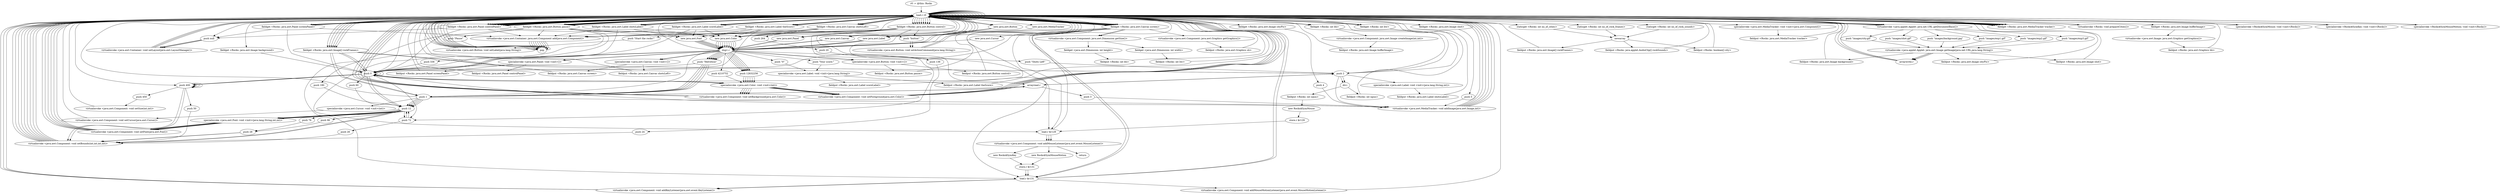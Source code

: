 digraph "" {
    "r0 := @this: Rocks"
    "load.r r0"
    "r0 := @this: Rocks"->"load.r r0";
    "push null"
    "load.r r0"->"push null";
    "virtualinvoke <java.awt.Container: void setLayout(java.awt.LayoutManager)>"
    "push null"->"virtualinvoke <java.awt.Container: void setLayout(java.awt.LayoutManager)>";
    "virtualinvoke <java.awt.Container: void setLayout(java.awt.LayoutManager)>"->"load.r r0";
    "push 400"
    "load.r r0"->"push 400";
    "push 450"
    "push 400"->"push 450";
    "virtualinvoke <java.awt.Component: void setSize(int,int)>"
    "push 450"->"virtualinvoke <java.awt.Component: void setSize(int,int)>";
    "virtualinvoke <java.awt.Component: void setSize(int,int)>"->"load.r r0";
    "new java.awt.Color"
    "load.r r0"->"new java.awt.Color";
    "dup1.r"
    "new java.awt.Color"->"dup1.r";
    "push 0"
    "dup1.r"->"push 0";
    "specialinvoke <java.awt.Color: void <init>(int)>"
    "push 0"->"specialinvoke <java.awt.Color: void <init>(int)>";
    "virtualinvoke <java.awt.Component: void setBackground(java.awt.Color)>"
    "specialinvoke <java.awt.Color: void <init>(int)>"->"virtualinvoke <java.awt.Component: void setBackground(java.awt.Color)>";
    "virtualinvoke <java.awt.Component: void setBackground(java.awt.Color)>"->"load.r r0";
    "new java.awt.Panel"
    "load.r r0"->"new java.awt.Panel";
    "new java.awt.Panel"->"dup1.r";
    "specialinvoke <java.awt.Panel: void <init>()>"
    "dup1.r"->"specialinvoke <java.awt.Panel: void <init>()>";
    "fieldput <Rocks: java.awt.Panel screenPanel>"
    "specialinvoke <java.awt.Panel: void <init>()>"->"fieldput <Rocks: java.awt.Panel screenPanel>";
    "fieldput <Rocks: java.awt.Panel screenPanel>"->"load.r r0";
    "fieldget <Rocks: java.awt.Panel screenPanel>"
    "load.r r0"->"fieldget <Rocks: java.awt.Panel screenPanel>";
    "fieldget <Rocks: java.awt.Panel screenPanel>"->"push null";
    "push null"->"virtualinvoke <java.awt.Container: void setLayout(java.awt.LayoutManager)>";
    "virtualinvoke <java.awt.Container: void setLayout(java.awt.LayoutManager)>"->"load.r r0";
    "load.r r0"->"fieldget <Rocks: java.awt.Panel screenPanel>";
    "fieldget <Rocks: java.awt.Panel screenPanel>"->"push 0";
    "push 0"->"push 0";
    "push 0"->"push 400";
    "push 400"->"push 400";
    "virtualinvoke <java.awt.Component: void setBounds(int,int,int,int)>"
    "push 400"->"virtualinvoke <java.awt.Component: void setBounds(int,int,int,int)>";
    "virtualinvoke <java.awt.Component: void setBounds(int,int,int,int)>"->"load.r r0";
    "load.r r0"->"load.r r0";
    "load.r r0"->"fieldget <Rocks: java.awt.Panel screenPanel>";
    "virtualinvoke <java.awt.Container: java.awt.Component add(java.awt.Component)>"
    "fieldget <Rocks: java.awt.Panel screenPanel>"->"virtualinvoke <java.awt.Container: java.awt.Component add(java.awt.Component)>";
    "pop"
    "virtualinvoke <java.awt.Container: java.awt.Component add(java.awt.Component)>"->"pop";
    "pop"->"load.r r0";
    "new java.awt.Canvas"
    "load.r r0"->"new java.awt.Canvas";
    "new java.awt.Canvas"->"dup1.r";
    "specialinvoke <java.awt.Canvas: void <init>()>"
    "dup1.r"->"specialinvoke <java.awt.Canvas: void <init>()>";
    "fieldput <Rocks: java.awt.Canvas screen>"
    "specialinvoke <java.awt.Canvas: void <init>()>"->"fieldput <Rocks: java.awt.Canvas screen>";
    "fieldput <Rocks: java.awt.Canvas screen>"->"load.r r0";
    "fieldget <Rocks: java.awt.Canvas screen>"
    "load.r r0"->"fieldget <Rocks: java.awt.Canvas screen>";
    "fieldget <Rocks: java.awt.Canvas screen>"->"push 0";
    "push 0"->"push 0";
    "push 0"->"push 400";
    "push 400"->"push 400";
    "push 400"->"virtualinvoke <java.awt.Component: void setBounds(int,int,int,int)>";
    "virtualinvoke <java.awt.Component: void setBounds(int,int,int,int)>"->"load.r r0";
    "load.r r0"->"fieldget <Rocks: java.awt.Canvas screen>";
    "fieldget <Rocks: java.awt.Canvas screen>"->"new java.awt.Color";
    "new java.awt.Color"->"dup1.r";
    "dup1.r"->"push 0";
    "push 0"->"specialinvoke <java.awt.Color: void <init>(int)>";
    "specialinvoke <java.awt.Color: void <init>(int)>"->"virtualinvoke <java.awt.Component: void setBackground(java.awt.Color)>";
    "virtualinvoke <java.awt.Component: void setBackground(java.awt.Color)>"->"load.r r0";
    "load.r r0"->"fieldget <Rocks: java.awt.Panel screenPanel>";
    "fieldget <Rocks: java.awt.Panel screenPanel>"->"load.r r0";
    "load.r r0"->"fieldget <Rocks: java.awt.Canvas screen>";
    "fieldget <Rocks: java.awt.Canvas screen>"->"virtualinvoke <java.awt.Container: java.awt.Component add(java.awt.Component)>";
    "virtualinvoke <java.awt.Container: java.awt.Component add(java.awt.Component)>"->"pop";
    "pop"->"load.r r0";
    "load.r r0"->"fieldget <Rocks: java.awt.Canvas screen>";
    "new java.awt.Cursor"
    "fieldget <Rocks: java.awt.Canvas screen>"->"new java.awt.Cursor";
    "new java.awt.Cursor"->"dup1.r";
    "push 1"
    "dup1.r"->"push 1";
    "specialinvoke <java.awt.Cursor: void <init>(int)>"
    "push 1"->"specialinvoke <java.awt.Cursor: void <init>(int)>";
    "virtualinvoke <java.awt.Component: void setCursor(java.awt.Cursor)>"
    "specialinvoke <java.awt.Cursor: void <init>(int)>"->"virtualinvoke <java.awt.Component: void setCursor(java.awt.Cursor)>";
    "virtualinvoke <java.awt.Component: void setCursor(java.awt.Cursor)>"->"load.r r0";
    "load.r r0"->"new java.awt.Panel";
    "new java.awt.Panel"->"dup1.r";
    "dup1.r"->"specialinvoke <java.awt.Panel: void <init>()>";
    "fieldput <Rocks: java.awt.Panel controlPanel>"
    "specialinvoke <java.awt.Panel: void <init>()>"->"fieldput <Rocks: java.awt.Panel controlPanel>";
    "fieldput <Rocks: java.awt.Panel controlPanel>"->"load.r r0";
    "fieldget <Rocks: java.awt.Panel controlPanel>"
    "load.r r0"->"fieldget <Rocks: java.awt.Panel controlPanel>";
    "fieldget <Rocks: java.awt.Panel controlPanel>"->"push null";
    "push null"->"virtualinvoke <java.awt.Container: void setLayout(java.awt.LayoutManager)>";
    "virtualinvoke <java.awt.Container: void setLayout(java.awt.LayoutManager)>"->"load.r r0";
    "load.r r0"->"fieldget <Rocks: java.awt.Panel controlPanel>";
    "fieldget <Rocks: java.awt.Panel controlPanel>"->"push 0";
    "push 0"->"push 400";
    "push 400"->"push 400";
    "push 50"
    "push 400"->"push 50";
    "push 50"->"virtualinvoke <java.awt.Component: void setBounds(int,int,int,int)>";
    "virtualinvoke <java.awt.Component: void setBounds(int,int,int,int)>"->"load.r r0";
    "load.r r0"->"fieldget <Rocks: java.awt.Panel controlPanel>";
    "fieldget <Rocks: java.awt.Panel controlPanel>"->"new java.awt.Color";
    "new java.awt.Color"->"dup1.r";
    "push 4210752"
    "dup1.r"->"push 4210752";
    "push 4210752"->"specialinvoke <java.awt.Color: void <init>(int)>";
    "specialinvoke <java.awt.Color: void <init>(int)>"->"virtualinvoke <java.awt.Component: void setBackground(java.awt.Color)>";
    "virtualinvoke <java.awt.Component: void setBackground(java.awt.Color)>"->"load.r r0";
    "load.r r0"->"load.r r0";
    "load.r r0"->"fieldget <Rocks: java.awt.Panel controlPanel>";
    "fieldget <Rocks: java.awt.Panel controlPanel>"->"virtualinvoke <java.awt.Container: java.awt.Component add(java.awt.Component)>";
    "virtualinvoke <java.awt.Container: java.awt.Component add(java.awt.Component)>"->"pop";
    "pop"->"load.r r0";
    "new java.awt.Label"
    "load.r r0"->"new java.awt.Label";
    "new java.awt.Label"->"dup1.r";
    "push \"Your score:\""
    "dup1.r"->"push \"Your score:\"";
    "specialinvoke <java.awt.Label: void <init>(java.lang.String)>"
    "push \"Your score:\""->"specialinvoke <java.awt.Label: void <init>(java.lang.String)>";
    "fieldput <Rocks: java.awt.Label scoreLabel>"
    "specialinvoke <java.awt.Label: void <init>(java.lang.String)>"->"fieldput <Rocks: java.awt.Label scoreLabel>";
    "fieldput <Rocks: java.awt.Label scoreLabel>"->"load.r r0";
    "fieldget <Rocks: java.awt.Label scoreLabel>"
    "load.r r0"->"fieldget <Rocks: java.awt.Label scoreLabel>";
    "fieldget <Rocks: java.awt.Label scoreLabel>"->"push 0";
    "push 0"->"push 0";
    "push 72"
    "push 0"->"push 72";
    "push 12"
    "push 72"->"push 12";
    "push 12"->"virtualinvoke <java.awt.Component: void setBounds(int,int,int,int)>";
    "virtualinvoke <java.awt.Component: void setBounds(int,int,int,int)>"->"load.r r0";
    "load.r r0"->"fieldget <Rocks: java.awt.Label scoreLabel>";
    "new java.awt.Font"
    "fieldget <Rocks: java.awt.Label scoreLabel>"->"new java.awt.Font";
    "new java.awt.Font"->"dup1.r";
    "push \"Helvetica\""
    "dup1.r"->"push \"Helvetica\"";
    "push \"Helvetica\""->"push 1";
    "push 1"->"push 12";
    "specialinvoke <java.awt.Font: void <init>(java.lang.String,int,int)>"
    "push 12"->"specialinvoke <java.awt.Font: void <init>(java.lang.String,int,int)>";
    "virtualinvoke <java.awt.Component: void setFont(java.awt.Font)>"
    "specialinvoke <java.awt.Font: void <init>(java.lang.String,int,int)>"->"virtualinvoke <java.awt.Component: void setFont(java.awt.Font)>";
    "virtualinvoke <java.awt.Component: void setFont(java.awt.Font)>"->"load.r r0";
    "load.r r0"->"fieldget <Rocks: java.awt.Label scoreLabel>";
    "fieldget <Rocks: java.awt.Label scoreLabel>"->"new java.awt.Color";
    "new java.awt.Color"->"dup1.r";
    "push 12632256"
    "dup1.r"->"push 12632256";
    "push 12632256"->"specialinvoke <java.awt.Color: void <init>(int)>";
    "virtualinvoke <java.awt.Component: void setForeground(java.awt.Color)>"
    "specialinvoke <java.awt.Color: void <init>(int)>"->"virtualinvoke <java.awt.Component: void setForeground(java.awt.Color)>";
    "virtualinvoke <java.awt.Component: void setForeground(java.awt.Color)>"->"load.r r0";
    "load.r r0"->"fieldget <Rocks: java.awt.Panel controlPanel>";
    "fieldget <Rocks: java.awt.Panel controlPanel>"->"load.r r0";
    "load.r r0"->"fieldget <Rocks: java.awt.Label scoreLabel>";
    "fieldget <Rocks: java.awt.Label scoreLabel>"->"virtualinvoke <java.awt.Container: java.awt.Component add(java.awt.Component)>";
    "virtualinvoke <java.awt.Container: java.awt.Component add(java.awt.Component)>"->"pop";
    "pop"->"load.r r0";
    "load.r r0"->"new java.awt.Label";
    "new java.awt.Label"->"dup1.r";
    "push \"0\""
    "dup1.r"->"push \"0\"";
    "push \"0\""->"specialinvoke <java.awt.Label: void <init>(java.lang.String)>";
    "fieldput <Rocks: java.awt.Label theScore>"
    "specialinvoke <java.awt.Label: void <init>(java.lang.String)>"->"fieldput <Rocks: java.awt.Label theScore>";
    "fieldput <Rocks: java.awt.Label theScore>"->"load.r r0";
    "fieldget <Rocks: java.awt.Label theScore>"
    "load.r r0"->"fieldget <Rocks: java.awt.Label theScore>";
    "fieldget <Rocks: java.awt.Label theScore>"->"push 0";
    "push 0"->"push 12";
    "push 12"->"push 72";
    "push 26"
    "push 72"->"push 26";
    "push 26"->"virtualinvoke <java.awt.Component: void setBounds(int,int,int,int)>";
    "virtualinvoke <java.awt.Component: void setBounds(int,int,int,int)>"->"load.r r0";
    "load.r r0"->"fieldget <Rocks: java.awt.Label theScore>";
    "fieldget <Rocks: java.awt.Label theScore>"->"new java.awt.Font";
    "new java.awt.Font"->"dup1.r";
    "dup1.r"->"push \"Helvetica\"";
    "push \"Helvetica\""->"push 0";
    "push 0"->"push 12";
    "push 12"->"specialinvoke <java.awt.Font: void <init>(java.lang.String,int,int)>";
    "specialinvoke <java.awt.Font: void <init>(java.lang.String,int,int)>"->"virtualinvoke <java.awt.Component: void setFont(java.awt.Font)>";
    "virtualinvoke <java.awt.Component: void setFont(java.awt.Font)>"->"load.r r0";
    "load.r r0"->"fieldget <Rocks: java.awt.Label theScore>";
    "fieldget <Rocks: java.awt.Label theScore>"->"new java.awt.Color";
    "new java.awt.Color"->"dup1.r";
    "dup1.r"->"push 12632256";
    "push 12632256"->"specialinvoke <java.awt.Color: void <init>(int)>";
    "specialinvoke <java.awt.Color: void <init>(int)>"->"virtualinvoke <java.awt.Component: void setForeground(java.awt.Color)>";
    "virtualinvoke <java.awt.Component: void setForeground(java.awt.Color)>"->"load.r r0";
    "load.r r0"->"fieldget <Rocks: java.awt.Panel controlPanel>";
    "fieldget <Rocks: java.awt.Panel controlPanel>"->"load.r r0";
    "load.r r0"->"fieldget <Rocks: java.awt.Label theScore>";
    "fieldget <Rocks: java.awt.Label theScore>"->"virtualinvoke <java.awt.Container: java.awt.Component add(java.awt.Component)>";
    "virtualinvoke <java.awt.Container: java.awt.Component add(java.awt.Component)>"->"pop";
    "pop"->"load.r r0";
    "new java.awt.Button"
    "load.r r0"->"new java.awt.Button";
    "new java.awt.Button"->"dup1.r";
    "specialinvoke <java.awt.Button: void <init>()>"
    "dup1.r"->"specialinvoke <java.awt.Button: void <init>()>";
    "fieldput <Rocks: java.awt.Button pause>"
    "specialinvoke <java.awt.Button: void <init>()>"->"fieldput <Rocks: java.awt.Button pause>";
    "fieldput <Rocks: java.awt.Button pause>"->"load.r r0";
    "fieldget <Rocks: java.awt.Button pause>"
    "load.r r0"->"fieldget <Rocks: java.awt.Button pause>";
    "push \"button\""
    "fieldget <Rocks: java.awt.Button pause>"->"push \"button\"";
    "virtualinvoke <java.awt.Button: void setActionCommand(java.lang.String)>"
    "push \"button\""->"virtualinvoke <java.awt.Button: void setActionCommand(java.lang.String)>";
    "virtualinvoke <java.awt.Button: void setActionCommand(java.lang.String)>"->"load.r r0";
    "load.r r0"->"fieldget <Rocks: java.awt.Button pause>";
    "push \"Pause\""
    "fieldget <Rocks: java.awt.Button pause>"->"push \"Pause\"";
    "virtualinvoke <java.awt.Button: void setLabel(java.lang.String)>"
    "push \"Pause\""->"virtualinvoke <java.awt.Button: void setLabel(java.lang.String)>";
    "virtualinvoke <java.awt.Button: void setLabel(java.lang.String)>"->"load.r r0";
    "load.r r0"->"fieldget <Rocks: java.awt.Button pause>";
    "push 180"
    "fieldget <Rocks: java.awt.Button pause>"->"push 180";
    "push 180"->"push 12";
    "push 76"
    "push 12"->"push 76";
    "push 28"
    "push 76"->"push 28";
    "push 28"->"virtualinvoke <java.awt.Component: void setBounds(int,int,int,int)>";
    "virtualinvoke <java.awt.Component: void setBounds(int,int,int,int)>"->"load.r r0";
    "load.r r0"->"fieldget <Rocks: java.awt.Button pause>";
    "fieldget <Rocks: java.awt.Button pause>"->"new java.awt.Font";
    "new java.awt.Font"->"dup1.r";
    "dup1.r"->"push \"Helvetica\"";
    "push \"Helvetica\""->"push 1";
    "push 1"->"push 12";
    "push 12"->"specialinvoke <java.awt.Font: void <init>(java.lang.String,int,int)>";
    "specialinvoke <java.awt.Font: void <init>(java.lang.String,int,int)>"->"virtualinvoke <java.awt.Component: void setFont(java.awt.Font)>";
    "virtualinvoke <java.awt.Component: void setFont(java.awt.Font)>"->"load.r r0";
    "load.r r0"->"fieldget <Rocks: java.awt.Button pause>";
    "fieldget <Rocks: java.awt.Button pause>"->"new java.awt.Color";
    "new java.awt.Color"->"dup1.r";
    "dup1.r"->"push 12632256";
    "push 12632256"->"specialinvoke <java.awt.Color: void <init>(int)>";
    "specialinvoke <java.awt.Color: void <init>(int)>"->"virtualinvoke <java.awt.Component: void setBackground(java.awt.Color)>";
    "virtualinvoke <java.awt.Component: void setBackground(java.awt.Color)>"->"load.r r0";
    "load.r r0"->"fieldget <Rocks: java.awt.Panel controlPanel>";
    "fieldget <Rocks: java.awt.Panel controlPanel>"->"load.r r0";
    "load.r r0"->"fieldget <Rocks: java.awt.Button pause>";
    "fieldget <Rocks: java.awt.Button pause>"->"virtualinvoke <java.awt.Container: java.awt.Component add(java.awt.Component)>";
    "virtualinvoke <java.awt.Container: java.awt.Component add(java.awt.Component)>"->"pop";
    "pop"->"load.r r0";
    "load.r r0"->"new java.awt.Canvas";
    "new java.awt.Canvas"->"dup1.r";
    "dup1.r"->"specialinvoke <java.awt.Canvas: void <init>()>";
    "fieldput <Rocks: java.awt.Canvas shotsLeft>"
    "specialinvoke <java.awt.Canvas: void <init>()>"->"fieldput <Rocks: java.awt.Canvas shotsLeft>";
    "fieldput <Rocks: java.awt.Canvas shotsLeft>"->"load.r r0";
    "fieldget <Rocks: java.awt.Canvas shotsLeft>"
    "load.r r0"->"fieldget <Rocks: java.awt.Canvas shotsLeft>";
    "push 264"
    "fieldget <Rocks: java.awt.Canvas shotsLeft>"->"push 264";
    "push 20"
    "push 264"->"push 20";
    "push 136"
    "push 20"->"push 136";
    "push 24"
    "push 136"->"push 24";
    "push 24"->"virtualinvoke <java.awt.Component: void setBounds(int,int,int,int)>";
    "virtualinvoke <java.awt.Component: void setBounds(int,int,int,int)>"->"load.r r0";
    "load.r r0"->"fieldget <Rocks: java.awt.Canvas shotsLeft>";
    "fieldget <Rocks: java.awt.Canvas shotsLeft>"->"new java.awt.Font";
    "new java.awt.Font"->"dup1.r";
    "dup1.r"->"push \"Helvetica\"";
    "push \"Helvetica\""->"push 1";
    "push 1"->"push 12";
    "push 12"->"specialinvoke <java.awt.Font: void <init>(java.lang.String,int,int)>";
    "specialinvoke <java.awt.Font: void <init>(java.lang.String,int,int)>"->"virtualinvoke <java.awt.Component: void setFont(java.awt.Font)>";
    "virtualinvoke <java.awt.Component: void setFont(java.awt.Font)>"->"load.r r0";
    "load.r r0"->"fieldget <Rocks: java.awt.Canvas shotsLeft>";
    "fieldget <Rocks: java.awt.Canvas shotsLeft>"->"new java.awt.Color";
    "new java.awt.Color"->"dup1.r";
    "dup1.r"->"push 12632256";
    "push 12632256"->"specialinvoke <java.awt.Color: void <init>(int)>";
    "specialinvoke <java.awt.Color: void <init>(int)>"->"virtualinvoke <java.awt.Component: void setForeground(java.awt.Color)>";
    "virtualinvoke <java.awt.Component: void setForeground(java.awt.Color)>"->"load.r r0";
    "load.r r0"->"fieldget <Rocks: java.awt.Panel controlPanel>";
    "fieldget <Rocks: java.awt.Panel controlPanel>"->"load.r r0";
    "load.r r0"->"fieldget <Rocks: java.awt.Canvas shotsLeft>";
    "fieldget <Rocks: java.awt.Canvas shotsLeft>"->"virtualinvoke <java.awt.Container: java.awt.Component add(java.awt.Component)>";
    "virtualinvoke <java.awt.Container: java.awt.Component add(java.awt.Component)>"->"pop";
    "pop"->"load.r r0";
    "load.r r0"->"new java.awt.Label";
    "new java.awt.Label"->"dup1.r";
    "push \"Shots Left\""
    "dup1.r"->"push \"Shots Left\"";
    "push 2"
    "push \"Shots Left\""->"push 2";
    "specialinvoke <java.awt.Label: void <init>(java.lang.String,int)>"
    "push 2"->"specialinvoke <java.awt.Label: void <init>(java.lang.String,int)>";
    "fieldput <Rocks: java.awt.Label shotsLabel>"
    "specialinvoke <java.awt.Label: void <init>(java.lang.String,int)>"->"fieldput <Rocks: java.awt.Label shotsLabel>";
    "fieldput <Rocks: java.awt.Label shotsLabel>"->"load.r r0";
    "fieldget <Rocks: java.awt.Label shotsLabel>"
    "load.r r0"->"fieldget <Rocks: java.awt.Label shotsLabel>";
    "push 336"
    "fieldget <Rocks: java.awt.Label shotsLabel>"->"push 336";
    "push 336"->"push 0";
    "push 60"
    "push 0"->"push 60";
    "push 60"->"push 12";
    "push 12"->"virtualinvoke <java.awt.Component: void setBounds(int,int,int,int)>";
    "virtualinvoke <java.awt.Component: void setBounds(int,int,int,int)>"->"load.r r0";
    "load.r r0"->"fieldget <Rocks: java.awt.Label shotsLabel>";
    "fieldget <Rocks: java.awt.Label shotsLabel>"->"new java.awt.Font";
    "new java.awt.Font"->"dup1.r";
    "dup1.r"->"push \"Helvetica\"";
    "push \"Helvetica\""->"push 1";
    "push 1"->"push 12";
    "push 12"->"specialinvoke <java.awt.Font: void <init>(java.lang.String,int,int)>";
    "specialinvoke <java.awt.Font: void <init>(java.lang.String,int,int)>"->"virtualinvoke <java.awt.Component: void setFont(java.awt.Font)>";
    "virtualinvoke <java.awt.Component: void setFont(java.awt.Font)>"->"load.r r0";
    "load.r r0"->"fieldget <Rocks: java.awt.Label shotsLabel>";
    "fieldget <Rocks: java.awt.Label shotsLabel>"->"new java.awt.Color";
    "new java.awt.Color"->"dup1.r";
    "dup1.r"->"push 12632256";
    "push 12632256"->"specialinvoke <java.awt.Color: void <init>(int)>";
    "specialinvoke <java.awt.Color: void <init>(int)>"->"virtualinvoke <java.awt.Component: void setForeground(java.awt.Color)>";
    "virtualinvoke <java.awt.Component: void setForeground(java.awt.Color)>"->"load.r r0";
    "load.r r0"->"fieldget <Rocks: java.awt.Panel controlPanel>";
    "fieldget <Rocks: java.awt.Panel controlPanel>"->"load.r r0";
    "load.r r0"->"fieldget <Rocks: java.awt.Label shotsLabel>";
    "fieldget <Rocks: java.awt.Label shotsLabel>"->"virtualinvoke <java.awt.Container: java.awt.Component add(java.awt.Component)>";
    "virtualinvoke <java.awt.Container: java.awt.Component add(java.awt.Component)>"->"pop";
    "pop"->"load.r r0";
    "load.r r0"->"new java.awt.Button";
    "new java.awt.Button"->"dup1.r";
    "dup1.r"->"specialinvoke <java.awt.Button: void <init>()>";
    "fieldput <Rocks: java.awt.Button control>"
    "specialinvoke <java.awt.Button: void <init>()>"->"fieldput <Rocks: java.awt.Button control>";
    "fieldput <Rocks: java.awt.Button control>"->"load.r r0";
    "fieldget <Rocks: java.awt.Button control>"
    "load.r r0"->"fieldget <Rocks: java.awt.Button control>";
    "fieldget <Rocks: java.awt.Button control>"->"push \"button\"";
    "push \"button\""->"virtualinvoke <java.awt.Button: void setActionCommand(java.lang.String)>";
    "virtualinvoke <java.awt.Button: void setActionCommand(java.lang.String)>"->"load.r r0";
    "load.r r0"->"fieldget <Rocks: java.awt.Button control>";
    "push \"Start the rocks!\""
    "fieldget <Rocks: java.awt.Button control>"->"push \"Start the rocks!\"";
    "push \"Start the rocks!\""->"virtualinvoke <java.awt.Button: void setLabel(java.lang.String)>";
    "virtualinvoke <java.awt.Button: void setLabel(java.lang.String)>"->"load.r r0";
    "load.r r0"->"fieldget <Rocks: java.awt.Button control>";
    "fieldget <Rocks: java.awt.Button control>"->"push 72";
    "push 72"->"push 12";
    "push 96"
    "push 12"->"push 96";
    "push 96"->"push 28";
    "push 28"->"virtualinvoke <java.awt.Component: void setBounds(int,int,int,int)>";
    "virtualinvoke <java.awt.Component: void setBounds(int,int,int,int)>"->"load.r r0";
    "load.r r0"->"fieldget <Rocks: java.awt.Button control>";
    "fieldget <Rocks: java.awt.Button control>"->"new java.awt.Font";
    "new java.awt.Font"->"dup1.r";
    "dup1.r"->"push \"Helvetica\"";
    "push \"Helvetica\""->"push 1";
    "push 1"->"push 12";
    "push 12"->"specialinvoke <java.awt.Font: void <init>(java.lang.String,int,int)>";
    "specialinvoke <java.awt.Font: void <init>(java.lang.String,int,int)>"->"virtualinvoke <java.awt.Component: void setFont(java.awt.Font)>";
    "virtualinvoke <java.awt.Component: void setFont(java.awt.Font)>"->"load.r r0";
    "load.r r0"->"fieldget <Rocks: java.awt.Button control>";
    "fieldget <Rocks: java.awt.Button control>"->"new java.awt.Color";
    "new java.awt.Color"->"dup1.r";
    "dup1.r"->"push 0";
    "push 0"->"specialinvoke <java.awt.Color: void <init>(int)>";
    "specialinvoke <java.awt.Color: void <init>(int)>"->"virtualinvoke <java.awt.Component: void setForeground(java.awt.Color)>";
    "virtualinvoke <java.awt.Component: void setForeground(java.awt.Color)>"->"load.r r0";
    "load.r r0"->"fieldget <Rocks: java.awt.Button control>";
    "fieldget <Rocks: java.awt.Button control>"->"new java.awt.Color";
    "new java.awt.Color"->"dup1.r";
    "dup1.r"->"push 12632256";
    "push 12632256"->"specialinvoke <java.awt.Color: void <init>(int)>";
    "specialinvoke <java.awt.Color: void <init>(int)>"->"virtualinvoke <java.awt.Component: void setBackground(java.awt.Color)>";
    "virtualinvoke <java.awt.Component: void setBackground(java.awt.Color)>"->"load.r r0";
    "load.r r0"->"fieldget <Rocks: java.awt.Panel controlPanel>";
    "fieldget <Rocks: java.awt.Panel controlPanel>"->"load.r r0";
    "load.r r0"->"fieldget <Rocks: java.awt.Button control>";
    "fieldget <Rocks: java.awt.Button control>"->"virtualinvoke <java.awt.Container: java.awt.Component add(java.awt.Component)>";
    "virtualinvoke <java.awt.Container: java.awt.Component add(java.awt.Component)>"->"pop";
    "pop"->"load.r r0";
    "staticget <Rocks: int no_of_rock_frames>"
    "load.r r0"->"staticget <Rocks: int no_of_rock_frames>";
    "newarray"
    "staticget <Rocks: int no_of_rock_frames>"->"newarray";
    "fieldput <Rocks: java.awt.Image[] rockFrames>"
    "newarray"->"fieldput <Rocks: java.awt.Image[] rockFrames>";
    "fieldput <Rocks: java.awt.Image[] rockFrames>"->"load.r r0";
    "staticget <Rocks: int no_of_rock_sounds>"
    "load.r r0"->"staticget <Rocks: int no_of_rock_sounds>";
    "staticget <Rocks: int no_of_rock_sounds>"->"newarray";
    "fieldput <Rocks: java.applet.AudioClip[] rockSounds>"
    "newarray"->"fieldput <Rocks: java.applet.AudioClip[] rockSounds>";
    "fieldput <Rocks: java.applet.AudioClip[] rockSounds>"->"load.r r0";
    "new java.awt.MediaTracker"
    "load.r r0"->"new java.awt.MediaTracker";
    "new java.awt.MediaTracker"->"dup1.r";
    "dup1.r"->"load.r r0";
    "specialinvoke <java.awt.MediaTracker: void <init>(java.awt.Component)>"
    "load.r r0"->"specialinvoke <java.awt.MediaTracker: void <init>(java.awt.Component)>";
    "fieldput <Rocks: java.awt.MediaTracker tracker>"
    "specialinvoke <java.awt.MediaTracker: void <init>(java.awt.Component)>"->"fieldput <Rocks: java.awt.MediaTracker tracker>";
    "fieldput <Rocks: java.awt.MediaTracker tracker>"->"load.r r0";
    "load.r r0"->"load.r r0";
    "load.r r0"->"load.r r0";
    "virtualinvoke <java.applet.Applet: java.net.URL getDocumentBase()>"
    "load.r r0"->"virtualinvoke <java.applet.Applet: java.net.URL getDocumentBase()>";
    "push \"images/background.jpg\""
    "virtualinvoke <java.applet.Applet: java.net.URL getDocumentBase()>"->"push \"images/background.jpg\"";
    "virtualinvoke <java.applet.Applet: java.awt.Image getImage(java.net.URL,java.lang.String)>"
    "push \"images/background.jpg\""->"virtualinvoke <java.applet.Applet: java.awt.Image getImage(java.net.URL,java.lang.String)>";
    "fieldput <Rocks: java.awt.Image background>"
    "virtualinvoke <java.applet.Applet: java.awt.Image getImage(java.net.URL,java.lang.String)>"->"fieldput <Rocks: java.awt.Image background>";
    "fieldput <Rocks: java.awt.Image background>"->"load.r r0";
    "fieldget <Rocks: java.awt.MediaTracker tracker>"
    "load.r r0"->"fieldget <Rocks: java.awt.MediaTracker tracker>";
    "fieldget <Rocks: java.awt.MediaTracker tracker>"->"load.r r0";
    "fieldget <Rocks: java.awt.Image background>"
    "load.r r0"->"fieldget <Rocks: java.awt.Image background>";
    "fieldget <Rocks: java.awt.Image background>"->"push 0";
    "virtualinvoke <java.awt.MediaTracker: void addImage(java.awt.Image,int)>"
    "push 0"->"virtualinvoke <java.awt.MediaTracker: void addImage(java.awt.Image,int)>";
    "virtualinvoke <java.awt.MediaTracker: void addImage(java.awt.Image,int)>"->"load.r r0";
    "fieldget <Rocks: java.awt.Image[] rockFrames>"
    "load.r r0"->"fieldget <Rocks: java.awt.Image[] rockFrames>";
    "fieldget <Rocks: java.awt.Image[] rockFrames>"->"push 0";
    "push 0"->"load.r r0";
    "load.r r0"->"load.r r0";
    "load.r r0"->"virtualinvoke <java.applet.Applet: java.net.URL getDocumentBase()>";
    "push \"images/exp1.gif\""
    "virtualinvoke <java.applet.Applet: java.net.URL getDocumentBase()>"->"push \"images/exp1.gif\"";
    "push \"images/exp1.gif\""->"virtualinvoke <java.applet.Applet: java.awt.Image getImage(java.net.URL,java.lang.String)>";
    "arraywrite.r"
    "virtualinvoke <java.applet.Applet: java.awt.Image getImage(java.net.URL,java.lang.String)>"->"arraywrite.r";
    "arraywrite.r"->"load.r r0";
    "load.r r0"->"fieldget <Rocks: java.awt.MediaTracker tracker>";
    "fieldget <Rocks: java.awt.MediaTracker tracker>"->"load.r r0";
    "load.r r0"->"fieldget <Rocks: java.awt.Image[] rockFrames>";
    "fieldget <Rocks: java.awt.Image[] rockFrames>"->"push 0";
    "arrayread.r"
    "push 0"->"arrayread.r";
    "arrayread.r"->"push 1";
    "push 1"->"virtualinvoke <java.awt.MediaTracker: void addImage(java.awt.Image,int)>";
    "virtualinvoke <java.awt.MediaTracker: void addImage(java.awt.Image,int)>"->"load.r r0";
    "load.r r0"->"fieldget <Rocks: java.awt.Image[] rockFrames>";
    "fieldget <Rocks: java.awt.Image[] rockFrames>"->"push 1";
    "push 1"->"load.r r0";
    "load.r r0"->"load.r r0";
    "load.r r0"->"virtualinvoke <java.applet.Applet: java.net.URL getDocumentBase()>";
    "push \"images/exp2.gif\""
    "virtualinvoke <java.applet.Applet: java.net.URL getDocumentBase()>"->"push \"images/exp2.gif\"";
    "push \"images/exp2.gif\""->"virtualinvoke <java.applet.Applet: java.awt.Image getImage(java.net.URL,java.lang.String)>";
    "virtualinvoke <java.applet.Applet: java.awt.Image getImage(java.net.URL,java.lang.String)>"->"arraywrite.r";
    "arraywrite.r"->"load.r r0";
    "load.r r0"->"fieldget <Rocks: java.awt.MediaTracker tracker>";
    "fieldget <Rocks: java.awt.MediaTracker tracker>"->"load.r r0";
    "load.r r0"->"fieldget <Rocks: java.awt.Image[] rockFrames>";
    "fieldget <Rocks: java.awt.Image[] rockFrames>"->"push 1";
    "push 1"->"arrayread.r";
    "arrayread.r"->"push 2";
    "push 2"->"virtualinvoke <java.awt.MediaTracker: void addImage(java.awt.Image,int)>";
    "virtualinvoke <java.awt.MediaTracker: void addImage(java.awt.Image,int)>"->"load.r r0";
    "load.r r0"->"fieldget <Rocks: java.awt.Image[] rockFrames>";
    "fieldget <Rocks: java.awt.Image[] rockFrames>"->"push 2";
    "push 2"->"load.r r0";
    "load.r r0"->"load.r r0";
    "load.r r0"->"virtualinvoke <java.applet.Applet: java.net.URL getDocumentBase()>";
    "push \"images/exp3.gif\""
    "virtualinvoke <java.applet.Applet: java.net.URL getDocumentBase()>"->"push \"images/exp3.gif\"";
    "push \"images/exp3.gif\""->"virtualinvoke <java.applet.Applet: java.awt.Image getImage(java.net.URL,java.lang.String)>";
    "virtualinvoke <java.applet.Applet: java.awt.Image getImage(java.net.URL,java.lang.String)>"->"arraywrite.r";
    "arraywrite.r"->"load.r r0";
    "load.r r0"->"fieldget <Rocks: java.awt.MediaTracker tracker>";
    "fieldget <Rocks: java.awt.MediaTracker tracker>"->"load.r r0";
    "load.r r0"->"fieldget <Rocks: java.awt.Image[] rockFrames>";
    "fieldget <Rocks: java.awt.Image[] rockFrames>"->"push 2";
    "push 2"->"arrayread.r";
    "push 3"
    "arrayread.r"->"push 3";
    "push 3"->"virtualinvoke <java.awt.MediaTracker: void addImage(java.awt.Image,int)>";
    "virtualinvoke <java.awt.MediaTracker: void addImage(java.awt.Image,int)>"->"load.r r0";
    "load.r r0"->"load.r r0";
    "load.r r0"->"load.r r0";
    "load.r r0"->"virtualinvoke <java.applet.Applet: java.net.URL getDocumentBase()>";
    "push \"images/city.gif\""
    "virtualinvoke <java.applet.Applet: java.net.URL getDocumentBase()>"->"push \"images/city.gif\"";
    "push \"images/city.gif\""->"virtualinvoke <java.applet.Applet: java.awt.Image getImage(java.net.URL,java.lang.String)>";
    "fieldput <Rocks: java.awt.Image cityPic>"
    "virtualinvoke <java.applet.Applet: java.awt.Image getImage(java.net.URL,java.lang.String)>"->"fieldput <Rocks: java.awt.Image cityPic>";
    "fieldput <Rocks: java.awt.Image cityPic>"->"load.r r0";
    "load.r r0"->"fieldget <Rocks: java.awt.MediaTracker tracker>";
    "fieldget <Rocks: java.awt.MediaTracker tracker>"->"load.r r0";
    "fieldget <Rocks: java.awt.Image cityPic>"
    "load.r r0"->"fieldget <Rocks: java.awt.Image cityPic>";
    "push 4"
    "fieldget <Rocks: java.awt.Image cityPic>"->"push 4";
    "push 4"->"virtualinvoke <java.awt.MediaTracker: void addImage(java.awt.Image,int)>";
    "virtualinvoke <java.awt.MediaTracker: void addImage(java.awt.Image,int)>"->"load.r r0";
    "load.r r0"->"load.r r0";
    "load.r r0"->"load.r r0";
    "load.r r0"->"virtualinvoke <java.applet.Applet: java.net.URL getDocumentBase()>";
    "push \"images/shot.gif\""
    "virtualinvoke <java.applet.Applet: java.net.URL getDocumentBase()>"->"push \"images/shot.gif\"";
    "push \"images/shot.gif\""->"virtualinvoke <java.applet.Applet: java.awt.Image getImage(java.net.URL,java.lang.String)>";
    "fieldput <Rocks: java.awt.Image shot>"
    "virtualinvoke <java.applet.Applet: java.awt.Image getImage(java.net.URL,java.lang.String)>"->"fieldput <Rocks: java.awt.Image shot>";
    "fieldput <Rocks: java.awt.Image shot>"->"load.r r0";
    "load.r r0"->"fieldget <Rocks: java.awt.MediaTracker tracker>";
    "fieldget <Rocks: java.awt.MediaTracker tracker>"->"load.r r0";
    "fieldget <Rocks: java.awt.Image shot>"
    "load.r r0"->"fieldget <Rocks: java.awt.Image shot>";
    "push 5"
    "fieldget <Rocks: java.awt.Image shot>"->"push 5";
    "push 5"->"virtualinvoke <java.awt.MediaTracker: void addImage(java.awt.Image,int)>";
    "virtualinvoke <java.awt.MediaTracker: void addImage(java.awt.Image,int)>"->"load.r r0";
    "staticget <Rocks: int no_of_cities>"
    "load.r r0"->"staticget <Rocks: int no_of_cities>";
    "staticget <Rocks: int no_of_cities>"->"newarray";
    "fieldput <Rocks: boolean[] city>"
    "newarray"->"fieldput <Rocks: boolean[] city>";
    "fieldput <Rocks: boolean[] city>"->"load.r r0";
    "virtualinvoke <Rocks: void prepareCities()>"
    "load.r r0"->"virtualinvoke <Rocks: void prepareCities()>";
    "virtualinvoke <Rocks: void prepareCities()>"->"load.r r0";
    "load.r r0"->"load.r r0";
    "load.r r0"->"fieldget <Rocks: java.awt.Canvas screen>";
    "virtualinvoke <java.awt.Component: java.awt.Dimension getSize()>"
    "fieldget <Rocks: java.awt.Canvas screen>"->"virtualinvoke <java.awt.Component: java.awt.Dimension getSize()>";
    "fieldget <java.awt.Dimension: int width>"
    "virtualinvoke <java.awt.Component: java.awt.Dimension getSize()>"->"fieldget <java.awt.Dimension: int width>";
    "fieldput <Rocks: int bw>"
    "fieldget <java.awt.Dimension: int width>"->"fieldput <Rocks: int bw>";
    "fieldput <Rocks: int bw>"->"load.r r0";
    "load.r r0"->"load.r r0";
    "load.r r0"->"fieldget <Rocks: java.awt.Canvas screen>";
    "fieldget <Rocks: java.awt.Canvas screen>"->"virtualinvoke <java.awt.Component: java.awt.Dimension getSize()>";
    "fieldget <java.awt.Dimension: int height>"
    "virtualinvoke <java.awt.Component: java.awt.Dimension getSize()>"->"fieldget <java.awt.Dimension: int height>";
    "fieldput <Rocks: int bh>"
    "fieldget <java.awt.Dimension: int height>"->"fieldput <Rocks: int bh>";
    "fieldput <Rocks: int bh>"->"load.r r0";
    "load.r r0"->"load.r r0";
    "load.r r0"->"load.r r0";
    "fieldget <Rocks: int bw>"
    "load.r r0"->"fieldget <Rocks: int bw>";
    "fieldget <Rocks: int bw>"->"load.r r0";
    "fieldget <Rocks: int bh>"
    "load.r r0"->"fieldget <Rocks: int bh>";
    "virtualinvoke <java.awt.Component: java.awt.Image createImage(int,int)>"
    "fieldget <Rocks: int bh>"->"virtualinvoke <java.awt.Component: java.awt.Image createImage(int,int)>";
    "fieldput <Rocks: java.awt.Image bufferImage>"
    "virtualinvoke <java.awt.Component: java.awt.Image createImage(int,int)>"->"fieldput <Rocks: java.awt.Image bufferImage>";
    "fieldput <Rocks: java.awt.Image bufferImage>"->"load.r r0";
    "load.r r0"->"load.r r0";
    "fieldget <Rocks: java.awt.Image bufferImage>"
    "load.r r0"->"fieldget <Rocks: java.awt.Image bufferImage>";
    "virtualinvoke <java.awt.Image: java.awt.Graphics getGraphics()>"
    "fieldget <Rocks: java.awt.Image bufferImage>"->"virtualinvoke <java.awt.Image: java.awt.Graphics getGraphics()>";
    "fieldput <Rocks: java.awt.Graphics bb>"
    "virtualinvoke <java.awt.Image: java.awt.Graphics getGraphics()>"->"fieldput <Rocks: java.awt.Graphics bb>";
    "fieldput <Rocks: java.awt.Graphics bb>"->"load.r r0";
    "load.r r0"->"load.r r0";
    "load.r r0"->"fieldget <Rocks: java.awt.Canvas screen>";
    "virtualinvoke <java.awt.Component: java.awt.Graphics getGraphics()>"
    "fieldget <Rocks: java.awt.Canvas screen>"->"virtualinvoke <java.awt.Component: java.awt.Graphics getGraphics()>";
    "fieldput <Rocks: java.awt.Graphics sb>"
    "virtualinvoke <java.awt.Component: java.awt.Graphics getGraphics()>"->"fieldput <Rocks: java.awt.Graphics sb>";
    "fieldput <Rocks: java.awt.Graphics sb>"->"load.r r0";
    "load.r r0"->"load.r r0";
    "load.r r0"->"fieldget <Rocks: int bw>";
    "fieldget <Rocks: int bw>"->"push 2";
    "div.i"
    "push 2"->"div.i";
    "fieldput <Rocks: int xgun>"
    "div.i"->"fieldput <Rocks: int xgun>";
    "fieldput <Rocks: int xgun>"->"load.r r0";
    "load.r r0"->"load.r r0";
    "load.r r0"->"fieldget <Rocks: int bh>";
    "fieldget <Rocks: int bh>"->"push 2";
    "push 2"->"div.i";
    "fieldput <Rocks: int ygun>"
    "div.i"->"fieldput <Rocks: int ygun>";
    "new Rocks$SymMouse"
    "fieldput <Rocks: int ygun>"->"new Rocks$SymMouse";
    "store.r $r129"
    "new Rocks$SymMouse"->"store.r $r129";
    "load.r $r129"
    "store.r $r129"->"load.r $r129";
    "load.r $r129"->"load.r r0";
    "specialinvoke <Rocks$SymMouse: void <init>(Rocks)>"
    "load.r r0"->"specialinvoke <Rocks$SymMouse: void <init>(Rocks)>";
    "specialinvoke <Rocks$SymMouse: void <init>(Rocks)>"->"load.r r0";
    "load.r r0"->"fieldget <Rocks: java.awt.Button control>";
    "fieldget <Rocks: java.awt.Button control>"->"load.r $r129";
    "virtualinvoke <java.awt.Component: void addMouseListener(java.awt.event.MouseListener)>"
    "load.r $r129"->"virtualinvoke <java.awt.Component: void addMouseListener(java.awt.event.MouseListener)>";
    "new Rocks$SymKey"
    "virtualinvoke <java.awt.Component: void addMouseListener(java.awt.event.MouseListener)>"->"new Rocks$SymKey";
    "store.r $r131"
    "new Rocks$SymKey"->"store.r $r131";
    "load.r $r131"
    "store.r $r131"->"load.r $r131";
    "load.r $r131"->"load.r r0";
    "specialinvoke <Rocks$SymKey: void <init>(Rocks)>"
    "load.r r0"->"specialinvoke <Rocks$SymKey: void <init>(Rocks)>";
    "specialinvoke <Rocks$SymKey: void <init>(Rocks)>"->"load.r r0";
    "load.r r0"->"fieldget <Rocks: java.awt.Button control>";
    "fieldget <Rocks: java.awt.Button control>"->"load.r $r131";
    "virtualinvoke <java.awt.Component: void addKeyListener(java.awt.event.KeyListener)>"
    "load.r $r131"->"virtualinvoke <java.awt.Component: void addKeyListener(java.awt.event.KeyListener)>";
    "virtualinvoke <java.awt.Component: void addKeyListener(java.awt.event.KeyListener)>"->"load.r r0";
    "load.r r0"->"fieldget <Rocks: java.awt.Button pause>";
    "fieldget <Rocks: java.awt.Button pause>"->"load.r $r131";
    "load.r $r131"->"virtualinvoke <java.awt.Component: void addKeyListener(java.awt.event.KeyListener)>";
    "virtualinvoke <java.awt.Component: void addKeyListener(java.awt.event.KeyListener)>"->"load.r r0";
    "load.r r0"->"fieldget <Rocks: java.awt.Canvas screen>";
    "fieldget <Rocks: java.awt.Canvas screen>"->"load.r $r131";
    "load.r $r131"->"virtualinvoke <java.awt.Component: void addKeyListener(java.awt.event.KeyListener)>";
    "virtualinvoke <java.awt.Component: void addKeyListener(java.awt.event.KeyListener)>"->"load.r r0";
    "load.r r0"->"fieldget <Rocks: java.awt.Canvas screen>";
    "fieldget <Rocks: java.awt.Canvas screen>"->"load.r $r129";
    "load.r $r129"->"virtualinvoke <java.awt.Component: void addMouseListener(java.awt.event.MouseListener)>";
    "new Rocks$SymMouseMotion"
    "virtualinvoke <java.awt.Component: void addMouseListener(java.awt.event.MouseListener)>"->"new Rocks$SymMouseMotion";
    "new Rocks$SymMouseMotion"->"store.r $r131";
    "store.r $r131"->"load.r $r131";
    "load.r $r131"->"load.r r0";
    "specialinvoke <Rocks$SymMouseMotion: void <init>(Rocks)>"
    "load.r r0"->"specialinvoke <Rocks$SymMouseMotion: void <init>(Rocks)>";
    "specialinvoke <Rocks$SymMouseMotion: void <init>(Rocks)>"->"load.r r0";
    "load.r r0"->"fieldget <Rocks: java.awt.Canvas screen>";
    "fieldget <Rocks: java.awt.Canvas screen>"->"load.r $r131";
    "virtualinvoke <java.awt.Component: void addMouseMotionListener(java.awt.event.MouseMotionListener)>"
    "load.r $r131"->"virtualinvoke <java.awt.Component: void addMouseMotionListener(java.awt.event.MouseMotionListener)>";
    "virtualinvoke <java.awt.Component: void addMouseMotionListener(java.awt.event.MouseMotionListener)>"->"load.r r0";
    "load.r r0"->"fieldget <Rocks: java.awt.Button pause>";
    "fieldget <Rocks: java.awt.Button pause>"->"load.r $r129";
    "load.r $r129"->"virtualinvoke <java.awt.Component: void addMouseListener(java.awt.event.MouseListener)>";
    "return"
    "virtualinvoke <java.awt.Component: void addMouseListener(java.awt.event.MouseListener)>"->"return";
}
